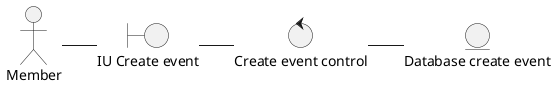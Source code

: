 @startuml uc3_create_event
:Member: as actor
boundary "IU Create event" as view
control "Create event control" as control
entity "Database create event" as database

'connections

actor --r- view
view --r- control
control --r- database
@enduml